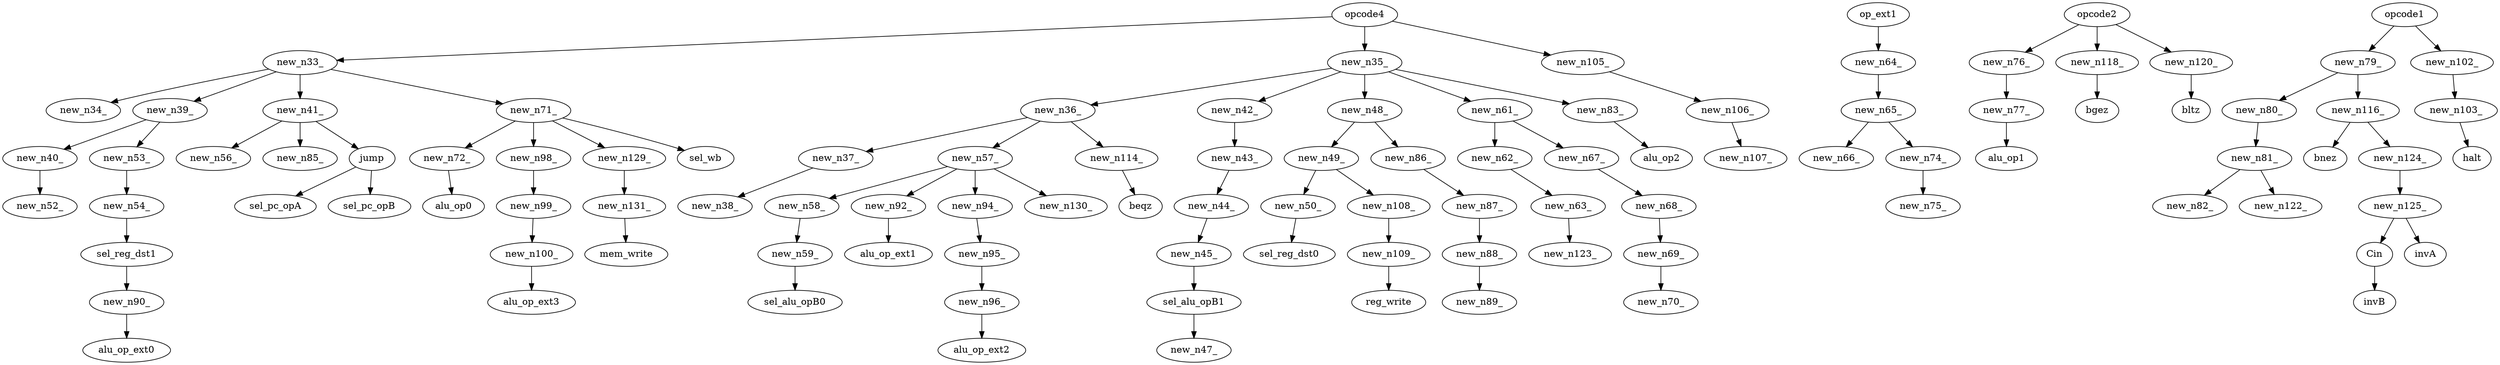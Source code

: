 digraph G {
    "opcode4" -> "new_n33_";
    "new_n33_" -> "new_n34_";
    "opcode4" -> "new_n35_";
    "new_n35_" -> "new_n36_";
    "new_n36_" -> "new_n37_";
    "new_n37_" -> "new_n38_";
    "new_n33_" -> "new_n39_";
    "new_n39_" -> "new_n40_";
    "new_n33_" -> "new_n41_";
    "new_n35_" -> "new_n42_";
    "new_n42_" -> "new_n43_";
    "new_n43_" -> "new_n44_";
    "new_n44_" -> "new_n45_";
    "new_n45_" -> "sel_alu_opB1";
    "sel_alu_opB1" -> "new_n47_";
    "new_n35_" -> "new_n48_";
    "new_n48_" -> "new_n49_";
    "new_n49_" -> "new_n50_";
    "new_n50_" -> "sel_reg_dst0";
    "new_n40_" -> "new_n52_";
    "new_n39_" -> "new_n53_";
    "new_n53_" -> "new_n54_";
    "new_n54_" -> "sel_reg_dst1";
    "new_n41_" -> "new_n56_";
    "new_n36_" -> "new_n57_";
    "new_n57_" -> "new_n58_";
    "new_n58_" -> "new_n59_";
    "new_n59_" -> "sel_alu_opB0";
    "new_n35_" -> "new_n61_";
    "new_n61_" -> "new_n62_";
    "new_n62_" -> "new_n63_";
    "op_ext1" -> "new_n64_";
    "new_n64_" -> "new_n65_";
    "new_n65_" -> "new_n66_";
    "new_n61_" -> "new_n67_";
    "new_n67_" -> "new_n68_";
    "new_n68_" -> "new_n69_";
    "new_n69_" -> "new_n70_";
    "new_n33_" -> "new_n71_";
    "new_n71_" -> "new_n72_";
    "new_n72_" -> "alu_op0";
    "new_n65_" -> "new_n74_";
    "new_n74_" -> "new_n75_";
    "opcode2" -> "new_n76_";
    "new_n76_" -> "new_n77_";
    "new_n77_" -> "alu_op1";
    "opcode1" -> "new_n79_";
    "new_n79_" -> "new_n80_";
    "new_n80_" -> "new_n81_";
    "new_n81_" -> "new_n82_";
    "new_n35_" -> "new_n83_";
    "new_n83_" -> "alu_op2";
    "new_n41_" -> "new_n85_";
    "new_n48_" -> "new_n86_";
    "new_n86_" -> "new_n87_";
    "new_n87_" -> "new_n88_";
    "new_n88_" -> "new_n89_";
    "sel_reg_dst1" -> "new_n90_";
    "new_n90_" -> "alu_op_ext0";
    "new_n57_" -> "new_n92_";
    "new_n92_" -> "alu_op_ext1";
    "new_n57_" -> "new_n94_";
    "new_n94_" -> "new_n95_";
    "new_n95_" -> "new_n96_";
    "new_n96_" -> "alu_op_ext2";
    "new_n71_" -> "new_n98_";
    "new_n98_" -> "new_n99_";
    "new_n99_" -> "new_n100_";
    "new_n100_" -> "alu_op_ext3";
    "opcode1" -> "new_n102_";
    "new_n102_" -> "new_n103_";
    "new_n103_" -> "halt";
    "opcode4" -> "new_n105_";
    "new_n105_" -> "new_n106_";
    "new_n106_" -> "new_n107_";
    "new_n49_" -> "new_n108_";
    "new_n108_" -> "new_n109_";
    "new_n109_" -> "reg_write";
    "new_n41_" -> "jump";
    "jump" -> "sel_pc_opA";
    "jump" -> "sel_pc_opB";
    "new_n36_" -> "new_n114_";
    "new_n114_" -> "beqz";
    "new_n79_" -> "new_n116_";
    "new_n116_" -> "bnez";
    "opcode2" -> "new_n118_";
    "new_n118_" -> "bgez";
    "opcode2" -> "new_n120_";
    "new_n120_" -> "bltz";
    "new_n81_" -> "new_n122_";
    "new_n63_" -> "new_n123_";
    "new_n116_" -> "new_n124_";
    "new_n124_" -> "new_n125_";
    "new_n125_" -> "Cin";
    "new_n125_" -> "invA";
    "Cin" -> "invB";
    "new_n71_" -> "new_n129_";
    "new_n57_" -> "new_n130_";
    "new_n129_" -> "new_n131_";
    "new_n131_" -> "mem_write";
    "new_n71_" -> "sel_wb";
}
